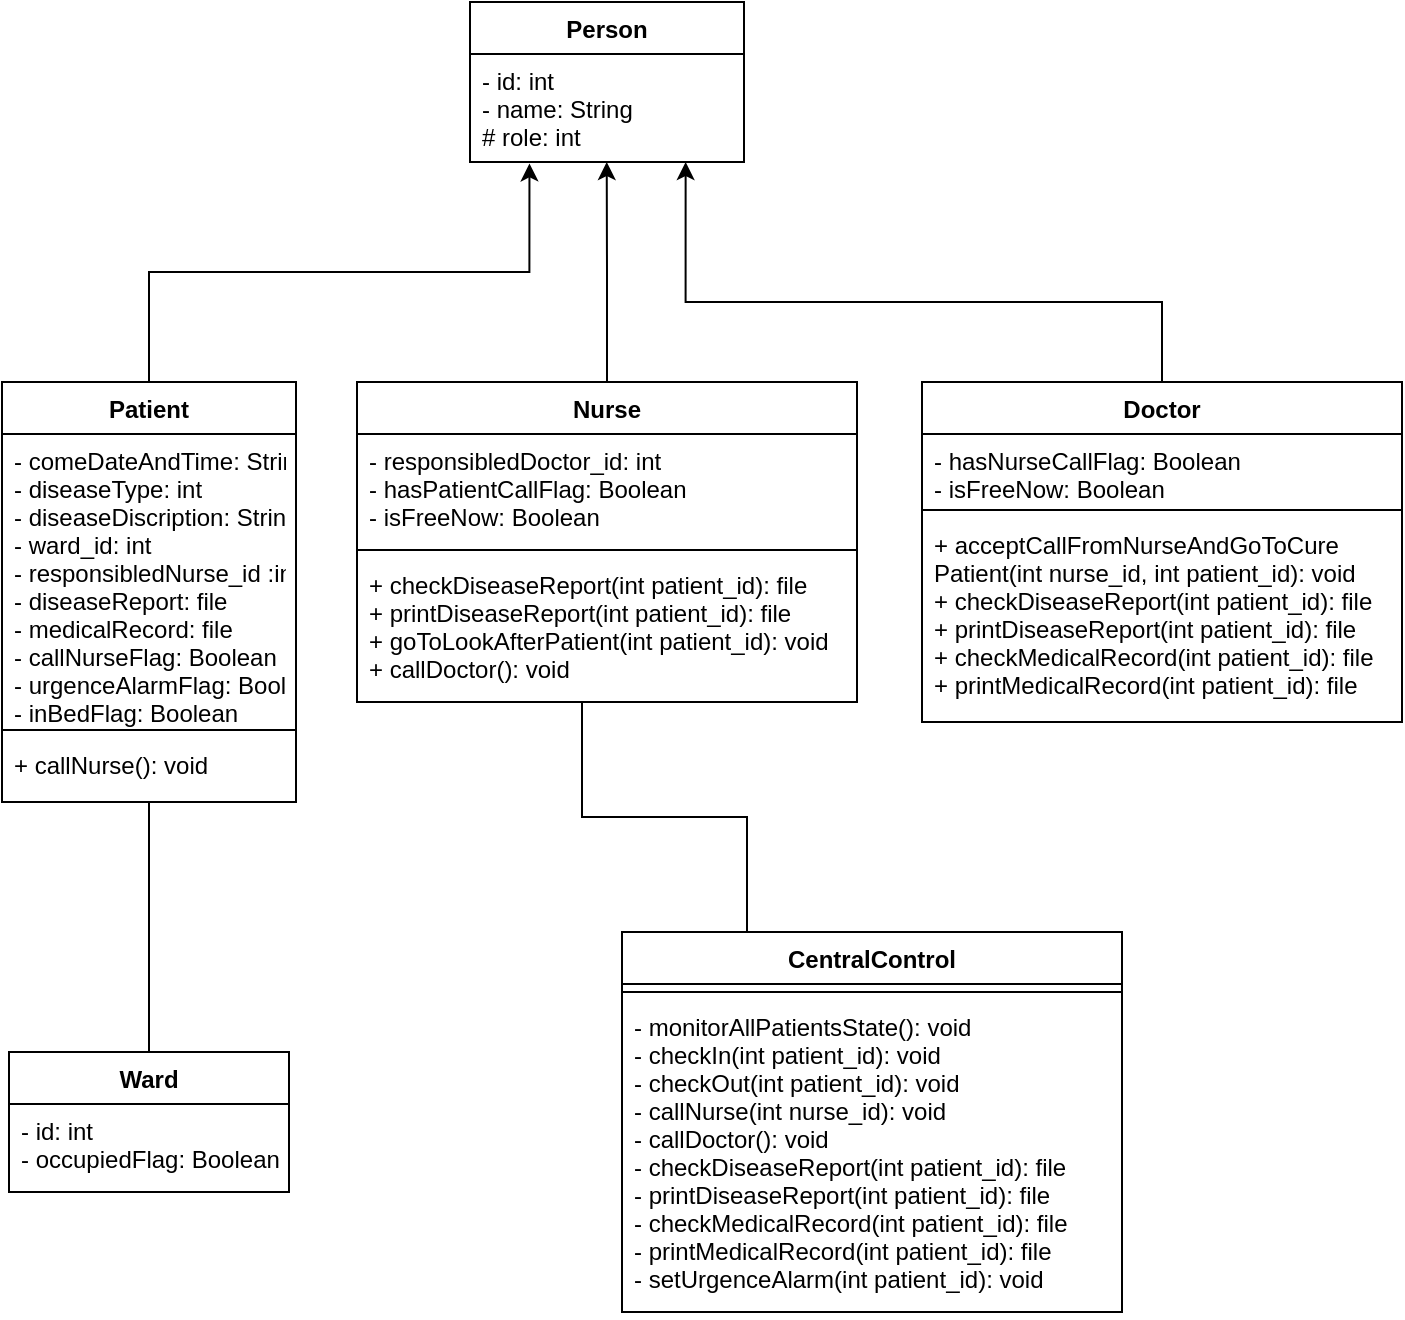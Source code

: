 <mxfile version="20.5.1" type="github">
  <diagram id="PnP3ODJL_Z0Urigxx_61" name="第 1 页">
    <mxGraphModel dx="989" dy="521" grid="1" gridSize="10" guides="1" tooltips="1" connect="1" arrows="1" fold="1" page="1" pageScale="1" pageWidth="827" pageHeight="1169" math="0" shadow="0">
      <root>
        <mxCell id="0" />
        <mxCell id="1" parent="0" />
        <mxCell id="yancYa5-sekdh3y2tkEI-1" value="Person" style="swimlane;fontStyle=1;align=center;verticalAlign=top;childLayout=stackLayout;horizontal=1;startSize=26;horizontalStack=0;resizeParent=1;resizeParentMax=0;resizeLast=0;collapsible=1;marginBottom=0;" parent="1" vertex="1">
          <mxGeometry x="284" y="60" width="137" height="80" as="geometry">
            <mxRectangle x="330" y="240" width="100" height="30" as="alternateBounds" />
          </mxGeometry>
        </mxCell>
        <mxCell id="yancYa5-sekdh3y2tkEI-2" value="- id: int&#xa;- name: String&#xa;# role: int" style="text;strokeColor=none;fillColor=none;align=left;verticalAlign=top;spacingLeft=4;spacingRight=4;overflow=hidden;rotatable=0;points=[[0,0.5],[1,0.5]];portConstraint=eastwest;" parent="yancYa5-sekdh3y2tkEI-1" vertex="1">
          <mxGeometry y="26" width="137" height="54" as="geometry" />
        </mxCell>
        <mxCell id="yancYa5-sekdh3y2tkEI-25" style="edgeStyle=orthogonalEdgeStyle;rounded=0;orthogonalLoop=1;jettySize=auto;html=1;exitX=0.5;exitY=0;exitDx=0;exitDy=0;entryX=0.217;entryY=1.013;entryDx=0;entryDy=0;entryPerimeter=0;" parent="1" source="yancYa5-sekdh3y2tkEI-9" target="yancYa5-sekdh3y2tkEI-2" edge="1">
          <mxGeometry relative="1" as="geometry" />
        </mxCell>
        <mxCell id="yancYa5-sekdh3y2tkEI-9" value="Patient" style="swimlane;fontStyle=1;align=center;verticalAlign=top;childLayout=stackLayout;horizontal=1;startSize=26;horizontalStack=0;resizeParent=1;resizeParentMax=0;resizeLast=0;collapsible=1;marginBottom=0;" parent="1" vertex="1">
          <mxGeometry x="50" y="250" width="147" height="210" as="geometry" />
        </mxCell>
        <mxCell id="yancYa5-sekdh3y2tkEI-10" value="- comeDateAndTime: String&#xa;- diseaseType: int&#xa;- diseaseDiscription: String&#xa;- ward_id: int&#xa;- responsibledNurse_id :int&#xa;- diseaseReport: file&#xa;- medicalRecord: file&#xa;- callNurseFlag: Boolean&#xa;- urgenceAlarmFlag: Boolean&#xa;- inBedFlag: Boolean" style="text;strokeColor=none;fillColor=none;align=left;verticalAlign=top;spacingLeft=4;spacingRight=4;overflow=hidden;rotatable=0;points=[[0,0.5],[1,0.5]];portConstraint=eastwest;" parent="yancYa5-sekdh3y2tkEI-9" vertex="1">
          <mxGeometry y="26" width="147" height="144" as="geometry" />
        </mxCell>
        <mxCell id="yancYa5-sekdh3y2tkEI-11" value="" style="line;strokeWidth=1;fillColor=none;align=left;verticalAlign=middle;spacingTop=-1;spacingLeft=3;spacingRight=3;rotatable=0;labelPosition=right;points=[];portConstraint=eastwest;strokeColor=inherit;" parent="yancYa5-sekdh3y2tkEI-9" vertex="1">
          <mxGeometry y="170" width="147" height="8" as="geometry" />
        </mxCell>
        <mxCell id="yancYa5-sekdh3y2tkEI-12" value="+ callNurse(): void" style="text;strokeColor=none;fillColor=none;align=left;verticalAlign=top;spacingLeft=4;spacingRight=4;overflow=hidden;rotatable=0;points=[[0,0.5],[1,0.5]];portConstraint=eastwest;" parent="yancYa5-sekdh3y2tkEI-9" vertex="1">
          <mxGeometry y="178" width="147" height="32" as="geometry" />
        </mxCell>
        <mxCell id="yancYa5-sekdh3y2tkEI-23" style="edgeStyle=orthogonalEdgeStyle;rounded=0;orthogonalLoop=1;jettySize=auto;html=1;exitX=0.5;exitY=0;exitDx=0;exitDy=0;entryX=0.499;entryY=1;entryDx=0;entryDy=0;entryPerimeter=0;" parent="1" source="yancYa5-sekdh3y2tkEI-13" target="yancYa5-sekdh3y2tkEI-2" edge="1">
          <mxGeometry relative="1" as="geometry" />
        </mxCell>
        <mxCell id="yancYa5-sekdh3y2tkEI-13" value="Nurse" style="swimlane;fontStyle=1;align=center;verticalAlign=top;childLayout=stackLayout;horizontal=1;startSize=26;horizontalStack=0;resizeParent=1;resizeParentMax=0;resizeLast=0;collapsible=1;marginBottom=0;" parent="1" vertex="1">
          <mxGeometry x="227.5" y="250" width="250" height="160" as="geometry" />
        </mxCell>
        <mxCell id="yancYa5-sekdh3y2tkEI-14" value="- responsibledDoctor_id: int&#xa;- hasPatientCallFlag: Boolean&#xa;- isFreeNow: Boolean" style="text;strokeColor=none;fillColor=none;align=left;verticalAlign=top;spacingLeft=4;spacingRight=4;overflow=hidden;rotatable=0;points=[[0,0.5],[1,0.5]];portConstraint=eastwest;" parent="yancYa5-sekdh3y2tkEI-13" vertex="1">
          <mxGeometry y="26" width="250" height="54" as="geometry" />
        </mxCell>
        <mxCell id="yancYa5-sekdh3y2tkEI-15" value="" style="line;strokeWidth=1;fillColor=none;align=left;verticalAlign=middle;spacingTop=-1;spacingLeft=3;spacingRight=3;rotatable=0;labelPosition=right;points=[];portConstraint=eastwest;strokeColor=inherit;" parent="yancYa5-sekdh3y2tkEI-13" vertex="1">
          <mxGeometry y="80" width="250" height="8" as="geometry" />
        </mxCell>
        <mxCell id="yancYa5-sekdh3y2tkEI-16" value="+ checkDiseaseReport(int patient_id): file&#xa;+ printDiseaseReport(int patient_id): file&#xa;+ goToLookAfterPatient(int patient_id): void&#xa;+ callDoctor(): void" style="text;strokeColor=none;fillColor=none;align=left;verticalAlign=top;spacingLeft=4;spacingRight=4;overflow=hidden;rotatable=0;points=[[0,0.5],[1,0.5]];portConstraint=eastwest;" parent="yancYa5-sekdh3y2tkEI-13" vertex="1">
          <mxGeometry y="88" width="250" height="72" as="geometry" />
        </mxCell>
        <mxCell id="yancYa5-sekdh3y2tkEI-24" style="edgeStyle=orthogonalEdgeStyle;rounded=0;orthogonalLoop=1;jettySize=auto;html=1;exitX=0.5;exitY=0;exitDx=0;exitDy=0;entryX=0.787;entryY=1;entryDx=0;entryDy=0;entryPerimeter=0;" parent="1" source="yancYa5-sekdh3y2tkEI-17" target="yancYa5-sekdh3y2tkEI-2" edge="1">
          <mxGeometry relative="1" as="geometry">
            <Array as="points">
              <mxPoint x="620" y="210" />
              <mxPoint x="410" y="210" />
            </Array>
          </mxGeometry>
        </mxCell>
        <mxCell id="yancYa5-sekdh3y2tkEI-17" value="Doctor" style="swimlane;fontStyle=1;align=center;verticalAlign=top;childLayout=stackLayout;horizontal=1;startSize=26;horizontalStack=0;resizeParent=1;resizeParentMax=0;resizeLast=0;collapsible=1;marginBottom=0;" parent="1" vertex="1">
          <mxGeometry x="510" y="250" width="240" height="170" as="geometry" />
        </mxCell>
        <mxCell id="yancYa5-sekdh3y2tkEI-18" value="- hasNurseCallFlag: Boolean&#xa;- isFreeNow: Boolean" style="text;strokeColor=none;fillColor=none;align=left;verticalAlign=top;spacingLeft=4;spacingRight=4;overflow=hidden;rotatable=0;points=[[0,0.5],[1,0.5]];portConstraint=eastwest;" parent="yancYa5-sekdh3y2tkEI-17" vertex="1">
          <mxGeometry y="26" width="240" height="34" as="geometry" />
        </mxCell>
        <mxCell id="yancYa5-sekdh3y2tkEI-19" value="" style="line;strokeWidth=1;fillColor=none;align=left;verticalAlign=middle;spacingTop=-1;spacingLeft=3;spacingRight=3;rotatable=0;labelPosition=right;points=[];portConstraint=eastwest;strokeColor=inherit;" parent="yancYa5-sekdh3y2tkEI-17" vertex="1">
          <mxGeometry y="60" width="240" height="8" as="geometry" />
        </mxCell>
        <mxCell id="yancYa5-sekdh3y2tkEI-20" value="+ acceptCallFromNurseAndGoToCure&#xa;Patient(int nurse_id, int patient_id): void&#xa;+ checkDiseaseReport(int patient_id): file&#xa;+ printDiseaseReport(int patient_id): file&#xa;+ checkMedicalRecord(int patient_id): file&#xa;+ printMedicalRecord(int patient_id): file" style="text;strokeColor=none;fillColor=none;align=left;verticalAlign=top;spacingLeft=4;spacingRight=4;overflow=hidden;rotatable=0;points=[[0,0.5],[1,0.5]];portConstraint=eastwest;" parent="yancYa5-sekdh3y2tkEI-17" vertex="1">
          <mxGeometry y="68" width="240" height="102" as="geometry" />
        </mxCell>
        <mxCell id="2DihsMGkWiN-Al4_-Hi0-9" style="edgeStyle=orthogonalEdgeStyle;rounded=0;orthogonalLoop=1;jettySize=auto;html=1;exitX=0.5;exitY=0;exitDx=0;exitDy=0;entryX=0.5;entryY=1;entryDx=0;entryDy=0;endArrow=none;endFill=0;" edge="1" parent="1" source="2DihsMGkWiN-Al4_-Hi0-1" target="yancYa5-sekdh3y2tkEI-9">
          <mxGeometry relative="1" as="geometry" />
        </mxCell>
        <mxCell id="2DihsMGkWiN-Al4_-Hi0-1" value="Ward" style="swimlane;fontStyle=1;align=center;verticalAlign=top;childLayout=stackLayout;horizontal=1;startSize=26;horizontalStack=0;resizeParent=1;resizeParentMax=0;resizeLast=0;collapsible=1;marginBottom=0;" vertex="1" parent="1">
          <mxGeometry x="53.5" y="585" width="140" height="70" as="geometry">
            <mxRectangle x="330" y="240" width="100" height="30" as="alternateBounds" />
          </mxGeometry>
        </mxCell>
        <mxCell id="2DihsMGkWiN-Al4_-Hi0-2" value="- id: int&#xa;- occupiedFlag: Boolean" style="text;strokeColor=none;fillColor=none;align=left;verticalAlign=top;spacingLeft=4;spacingRight=4;overflow=hidden;rotatable=0;points=[[0,0.5],[1,0.5]];portConstraint=eastwest;" vertex="1" parent="2DihsMGkWiN-Al4_-Hi0-1">
          <mxGeometry y="26" width="140" height="44" as="geometry" />
        </mxCell>
        <mxCell id="2DihsMGkWiN-Al4_-Hi0-10" style="edgeStyle=orthogonalEdgeStyle;rounded=0;orthogonalLoop=1;jettySize=auto;html=1;exitX=0.25;exitY=0;exitDx=0;exitDy=0;entryX=0.45;entryY=1;entryDx=0;entryDy=0;entryPerimeter=0;endArrow=none;endFill=0;" edge="1" parent="1" source="2DihsMGkWiN-Al4_-Hi0-5" target="yancYa5-sekdh3y2tkEI-16">
          <mxGeometry relative="1" as="geometry" />
        </mxCell>
        <mxCell id="2DihsMGkWiN-Al4_-Hi0-5" value="CentralControl" style="swimlane;fontStyle=1;align=center;verticalAlign=top;childLayout=stackLayout;horizontal=1;startSize=26;horizontalStack=0;resizeParent=1;resizeParentMax=0;resizeLast=0;collapsible=1;marginBottom=0;" vertex="1" parent="1">
          <mxGeometry x="360" y="525" width="250" height="190" as="geometry" />
        </mxCell>
        <mxCell id="2DihsMGkWiN-Al4_-Hi0-7" value="" style="line;strokeWidth=1;fillColor=none;align=left;verticalAlign=middle;spacingTop=-1;spacingLeft=3;spacingRight=3;rotatable=0;labelPosition=right;points=[];portConstraint=eastwest;strokeColor=inherit;" vertex="1" parent="2DihsMGkWiN-Al4_-Hi0-5">
          <mxGeometry y="26" width="250" height="8" as="geometry" />
        </mxCell>
        <mxCell id="2DihsMGkWiN-Al4_-Hi0-8" value="- monitorAllPatientsState(): void&#xa;- checkIn(int patient_id): void&#xa;- checkOut(int patient_id): void&#xa;- callNurse(int nurse_id): void&#xa;- callDoctor(): void&#xa;- checkDiseaseReport(int patient_id): file&#xa;- printDiseaseReport(int patient_id): file&#xa;- checkMedicalRecord(int patient_id): file&#xa;- printMedicalRecord(int patient_id): file&#xa;- setUrgenceAlarm(int patient_id): void" style="text;strokeColor=none;fillColor=none;align=left;verticalAlign=top;spacingLeft=4;spacingRight=4;overflow=hidden;rotatable=0;points=[[0,0.5],[1,0.5]];portConstraint=eastwest;" vertex="1" parent="2DihsMGkWiN-Al4_-Hi0-5">
          <mxGeometry y="34" width="250" height="156" as="geometry" />
        </mxCell>
      </root>
    </mxGraphModel>
  </diagram>
</mxfile>
